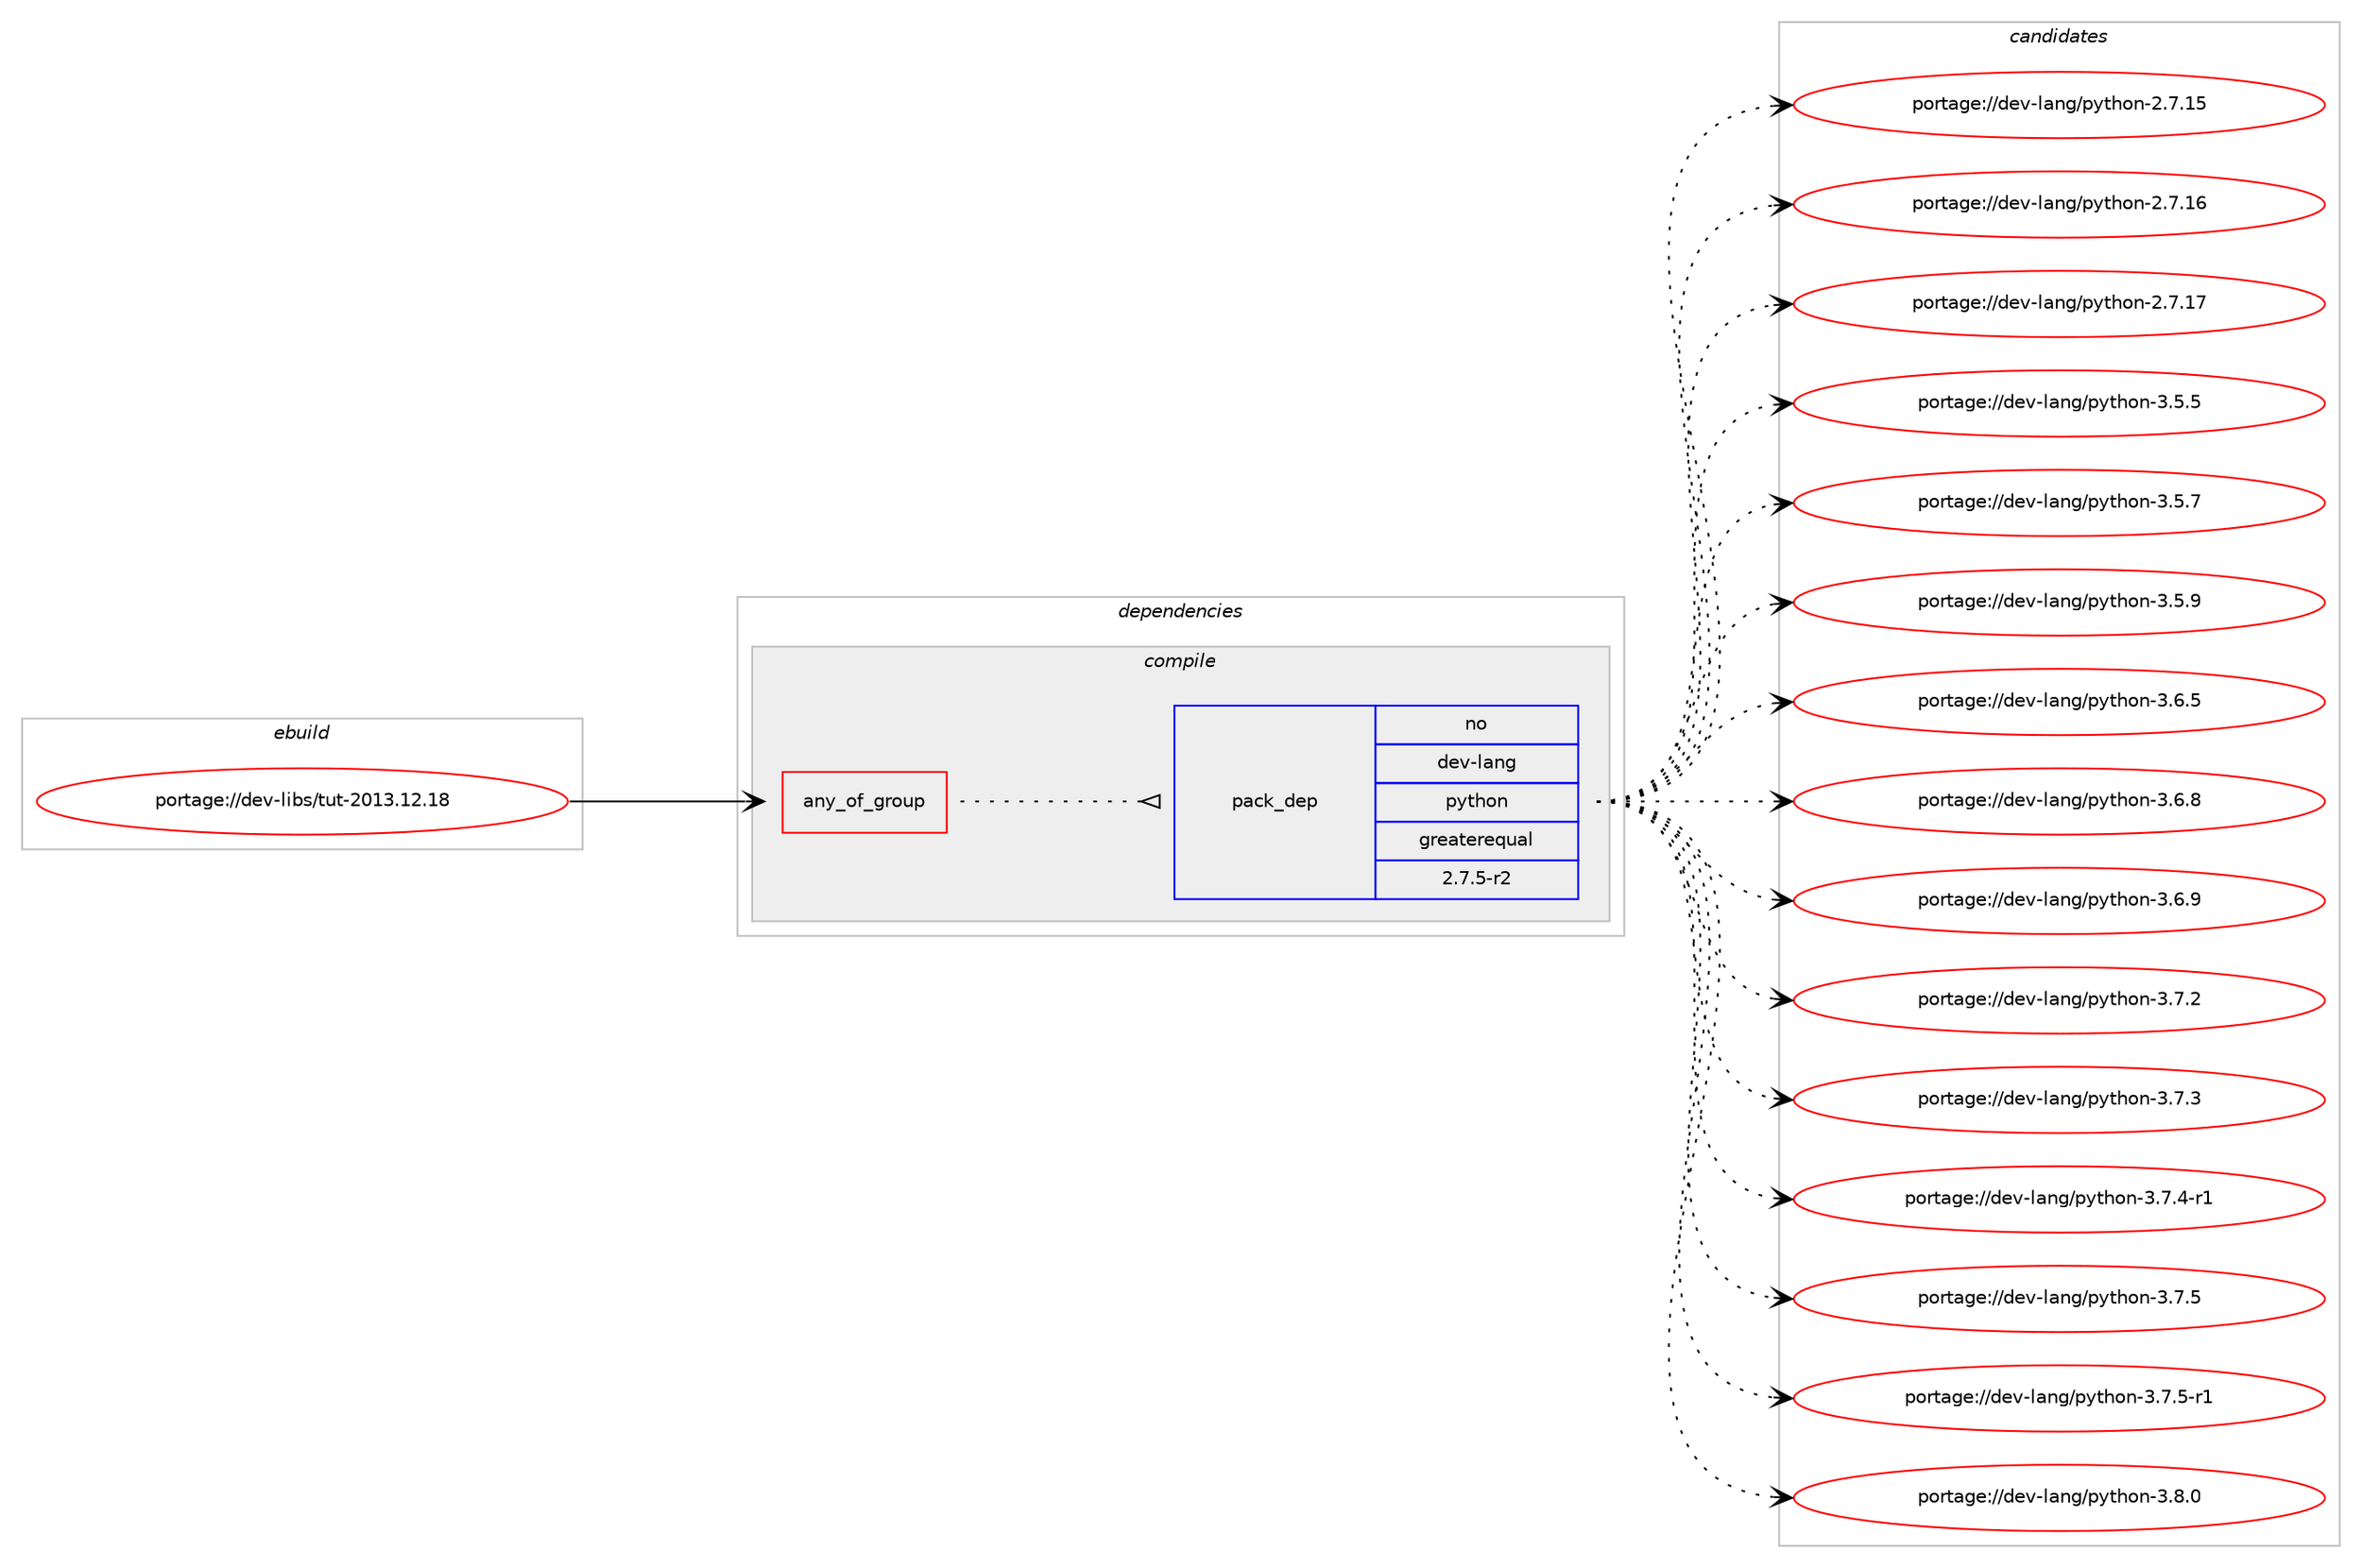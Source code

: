 digraph prolog {

# *************
# Graph options
# *************

newrank=true;
concentrate=true;
compound=true;
graph [rankdir=LR,fontname=Helvetica,fontsize=10,ranksep=1.5];#, ranksep=2.5, nodesep=0.2];
edge  [arrowhead=vee];
node  [fontname=Helvetica,fontsize=10];

# **********
# The ebuild
# **********

subgraph cluster_leftcol {
color=gray;
rank=same;
label=<<i>ebuild</i>>;
id [label="portage://dev-libs/tut-2013.12.18", color=red, width=4, href="../dev-libs/tut-2013.12.18.svg"];
}

# ****************
# The dependencies
# ****************

subgraph cluster_midcol {
color=gray;
label=<<i>dependencies</i>>;
subgraph cluster_compile {
fillcolor="#eeeeee";
style=filled;
label=<<i>compile</i>>;
subgraph any3058 {
dependency104143 [label=<<TABLE BORDER="0" CELLBORDER="1" CELLSPACING="0" CELLPADDING="4"><TR><TD CELLPADDING="10">any_of_group</TD></TR></TABLE>>, shape=none, color=red];subgraph pack79146 {
dependency104144 [label=<<TABLE BORDER="0" CELLBORDER="1" CELLSPACING="0" CELLPADDING="4" WIDTH="220"><TR><TD ROWSPAN="6" CELLPADDING="30">pack_dep</TD></TR><TR><TD WIDTH="110">no</TD></TR><TR><TD>dev-lang</TD></TR><TR><TD>python</TD></TR><TR><TD>greaterequal</TD></TR><TR><TD>2.7.5-r2</TD></TR></TABLE>>, shape=none, color=blue];
}
dependency104143:e -> dependency104144:w [weight=20,style="dotted",arrowhead="oinv"];
}
id:e -> dependency104143:w [weight=20,style="solid",arrowhead="vee"];
}
subgraph cluster_compileandrun {
fillcolor="#eeeeee";
style=filled;
label=<<i>compile and run</i>>;
}
subgraph cluster_run {
fillcolor="#eeeeee";
style=filled;
label=<<i>run</i>>;
}
}

# **************
# The candidates
# **************

subgraph cluster_choices {
rank=same;
color=gray;
label=<<i>candidates</i>>;

subgraph choice79146 {
color=black;
nodesep=1;
choiceportage10010111845108971101034711212111610411111045504655464953 [label="portage://dev-lang/python-2.7.15", color=red, width=4,href="../dev-lang/python-2.7.15.svg"];
choiceportage10010111845108971101034711212111610411111045504655464954 [label="portage://dev-lang/python-2.7.16", color=red, width=4,href="../dev-lang/python-2.7.16.svg"];
choiceportage10010111845108971101034711212111610411111045504655464955 [label="portage://dev-lang/python-2.7.17", color=red, width=4,href="../dev-lang/python-2.7.17.svg"];
choiceportage100101118451089711010347112121116104111110455146534653 [label="portage://dev-lang/python-3.5.5", color=red, width=4,href="../dev-lang/python-3.5.5.svg"];
choiceportage100101118451089711010347112121116104111110455146534655 [label="portage://dev-lang/python-3.5.7", color=red, width=4,href="../dev-lang/python-3.5.7.svg"];
choiceportage100101118451089711010347112121116104111110455146534657 [label="portage://dev-lang/python-3.5.9", color=red, width=4,href="../dev-lang/python-3.5.9.svg"];
choiceportage100101118451089711010347112121116104111110455146544653 [label="portage://dev-lang/python-3.6.5", color=red, width=4,href="../dev-lang/python-3.6.5.svg"];
choiceportage100101118451089711010347112121116104111110455146544656 [label="portage://dev-lang/python-3.6.8", color=red, width=4,href="../dev-lang/python-3.6.8.svg"];
choiceportage100101118451089711010347112121116104111110455146544657 [label="portage://dev-lang/python-3.6.9", color=red, width=4,href="../dev-lang/python-3.6.9.svg"];
choiceportage100101118451089711010347112121116104111110455146554650 [label="portage://dev-lang/python-3.7.2", color=red, width=4,href="../dev-lang/python-3.7.2.svg"];
choiceportage100101118451089711010347112121116104111110455146554651 [label="portage://dev-lang/python-3.7.3", color=red, width=4,href="../dev-lang/python-3.7.3.svg"];
choiceportage1001011184510897110103471121211161041111104551465546524511449 [label="portage://dev-lang/python-3.7.4-r1", color=red, width=4,href="../dev-lang/python-3.7.4-r1.svg"];
choiceportage100101118451089711010347112121116104111110455146554653 [label="portage://dev-lang/python-3.7.5", color=red, width=4,href="../dev-lang/python-3.7.5.svg"];
choiceportage1001011184510897110103471121211161041111104551465546534511449 [label="portage://dev-lang/python-3.7.5-r1", color=red, width=4,href="../dev-lang/python-3.7.5-r1.svg"];
choiceportage100101118451089711010347112121116104111110455146564648 [label="portage://dev-lang/python-3.8.0", color=red, width=4,href="../dev-lang/python-3.8.0.svg"];
dependency104144:e -> choiceportage10010111845108971101034711212111610411111045504655464953:w [style=dotted,weight="100"];
dependency104144:e -> choiceportage10010111845108971101034711212111610411111045504655464954:w [style=dotted,weight="100"];
dependency104144:e -> choiceportage10010111845108971101034711212111610411111045504655464955:w [style=dotted,weight="100"];
dependency104144:e -> choiceportage100101118451089711010347112121116104111110455146534653:w [style=dotted,weight="100"];
dependency104144:e -> choiceportage100101118451089711010347112121116104111110455146534655:w [style=dotted,weight="100"];
dependency104144:e -> choiceportage100101118451089711010347112121116104111110455146534657:w [style=dotted,weight="100"];
dependency104144:e -> choiceportage100101118451089711010347112121116104111110455146544653:w [style=dotted,weight="100"];
dependency104144:e -> choiceportage100101118451089711010347112121116104111110455146544656:w [style=dotted,weight="100"];
dependency104144:e -> choiceportage100101118451089711010347112121116104111110455146544657:w [style=dotted,weight="100"];
dependency104144:e -> choiceportage100101118451089711010347112121116104111110455146554650:w [style=dotted,weight="100"];
dependency104144:e -> choiceportage100101118451089711010347112121116104111110455146554651:w [style=dotted,weight="100"];
dependency104144:e -> choiceportage1001011184510897110103471121211161041111104551465546524511449:w [style=dotted,weight="100"];
dependency104144:e -> choiceportage100101118451089711010347112121116104111110455146554653:w [style=dotted,weight="100"];
dependency104144:e -> choiceportage1001011184510897110103471121211161041111104551465546534511449:w [style=dotted,weight="100"];
dependency104144:e -> choiceportage100101118451089711010347112121116104111110455146564648:w [style=dotted,weight="100"];
}
}

}
